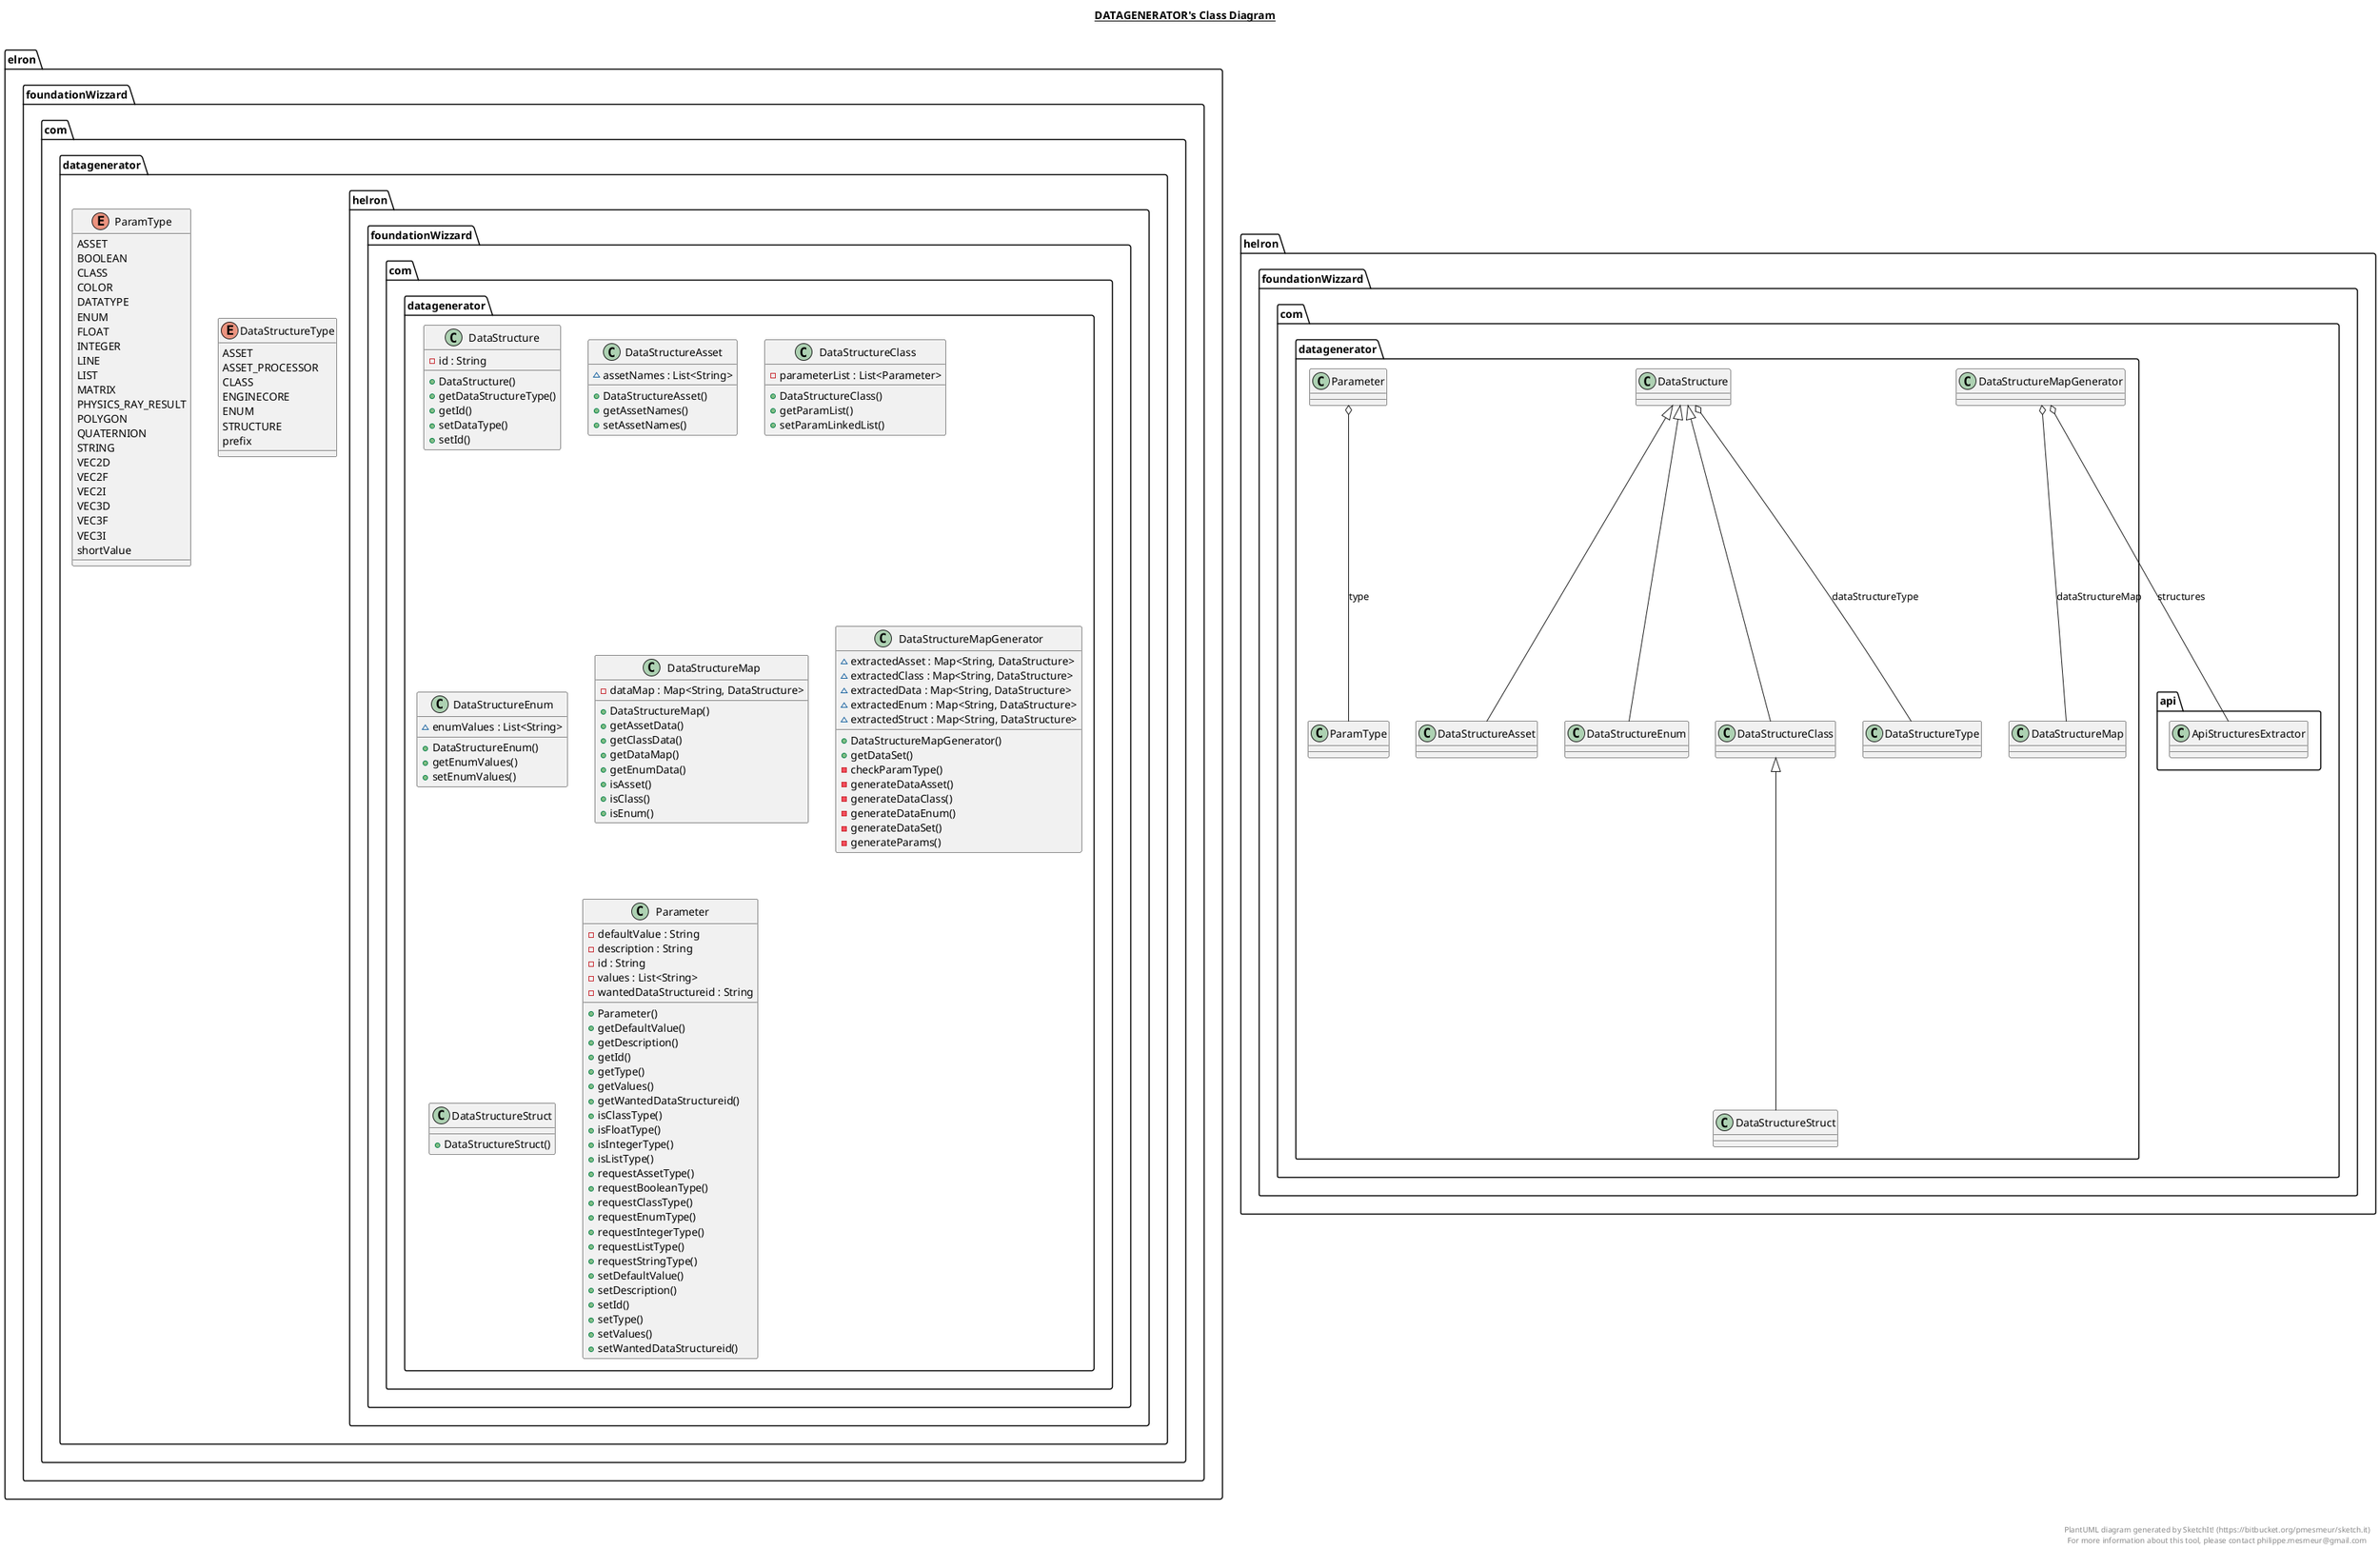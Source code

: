 @startuml

title __DATAGENERATOR's Class Diagram__\n


    namespace elron.foundationWizzard.com {
      namespace datagenerator {
        class helron.foundationWizzard.com.datagenerator.DataStructure {
            - id : String
            + DataStructure()
            + getDataStructureType()
            + getId()
            + setDataType()
            + setId()
        }
      }
    }

  


    namespace elron.foundationWizzard.com {
      namespace datagenerator {
        class helron.foundationWizzard.com.datagenerator.DataStructureAsset {
            ~ assetNames : List<String>
            + DataStructureAsset()
            + getAssetNames()
            + setAssetNames()
        }
      }
    }

  

    namespace elron.foundationWizzard.com {
      namespace datagenerator {
        class helron.foundationWizzard.com.datagenerator.DataStructureClass {
            - parameterList : List<Parameter>
            + DataStructureClass()
            + getParamList()
            + setParamLinkedList()
        }
      }
    }

  

    namespace elron.foundationWizzard.com {
      namespace datagenerator {
        class helron.foundationWizzard.com.datagenerator.DataStructureEnum {
            ~ enumValues : List<String>
            + DataStructureEnum()
            + getEnumValues()
            + setEnumValues()
        }
      }
    }

  


    namespace elron.foundationWizzard.com {
      namespace datagenerator {
        class helron.foundationWizzard.com.datagenerator.DataStructureMap {
            - dataMap : Map<String, DataStructure>
            + DataStructureMap()
            + getAssetData()
            + getClassData()
            + getDataMap()
            + getEnumData()
            + isAsset()
            + isClass()
            + isEnum()
        }
      }
    }

  

    namespace elron.foundationWizzard.com {
      namespace datagenerator {
        class helron.foundationWizzard.com.datagenerator.DataStructureMapGenerator {
            ~ extractedAsset : Map<String, DataStructure>
            ~ extractedClass : Map<String, DataStructure>
            ~ extractedData : Map<String, DataStructure>
            ~ extractedEnum : Map<String, DataStructure>
            ~ extractedStruct : Map<String, DataStructure>
            + DataStructureMapGenerator()
            + getDataSet()
            - checkParamType()
            - generateDataAsset()
            - generateDataClass()
            - generateDataEnum()
            - generateDataSet()
            - generateParams()
        }
      }
    }

  


    namespace elron.foundationWizzard.com {
      namespace datagenerator {
        class helron.foundationWizzard.com.datagenerator.DataStructureStruct {
            + DataStructureStruct()
        }
      }
    }

  


    namespace elron.foundationWizzard.com {
      namespace datagenerator {
        enum DataStructureType {
          ASSET
          ASSET_PROCESSOR
          CLASS
          ENGINECORE
          ENUM
          STRUCTURE
          prefix
        }
      }
    }

  


    namespace elron.foundationWizzard.com {
      namespace datagenerator {
        enum ParamType {
          ASSET
          BOOLEAN
          CLASS
          COLOR
          DATATYPE
          ENUM
          FLOAT
          INTEGER
          LINE
          LIST
          MATRIX
          PHYSICS_RAY_RESULT
          POLYGON
          QUATERNION
          STRING
          VEC2D
          VEC2F
          VEC2I
          VEC3D
          VEC3F
          VEC3I
          shortValue
        }
      }
    }

  


    namespace elron.foundationWizzard.com {
      namespace datagenerator {
        class helron.foundationWizzard.com.datagenerator.Parameter {
            - defaultValue : String
            - description : String
            - id : String
            - values : List<String>
            - wantedDataStructureid : String
            + Parameter()
            + getDefaultValue()
            + getDescription()
            + getId()
            + getType()
            + getValues()
            + getWantedDataStructureid()
            + isClassType()
            + isFloatType()
            + isIntegerType()
            + isListType()
            + requestAssetType()
            + requestBooleanType()
            + requestClassType()
            + requestEnumType()
            + requestIntegerType()
            + requestListType()
            + requestStringType()
            + setDefaultValue()
            + setDescription()
            + setId()
            + setType()
            + setValues()
            + setWantedDataStructureid()
        }
      }
    }

  

  helron.foundationWizzard.com.datagenerator.DataStructure o-- helron.foundationWizzard.com.datagenerator.DataStructureType : dataStructureType
  helron.foundationWizzard.com.datagenerator.DataStructureAsset -up-|> helron.foundationWizzard.com.datagenerator.DataStructure
  helron.foundationWizzard.com.datagenerator.DataStructureClass -up-|> helron.foundationWizzard.com.datagenerator.DataStructure
  helron.foundationWizzard.com.datagenerator.DataStructureEnum -up-|> helron.foundationWizzard.com.datagenerator.DataStructure
  helron.foundationWizzard.com.datagenerator.DataStructureMapGenerator o-- helron.foundationWizzard.com.datagenerator.DataStructureMap : dataStructureMap
  helron.foundationWizzard.com.datagenerator.DataStructureMapGenerator o-- helron.foundationWizzard.com.api.ApiStructuresExtractor : structures
  helron.foundationWizzard.com.datagenerator.DataStructureStruct -up-|> helron.foundationWizzard.com.datagenerator.DataStructureClass
  helron.foundationWizzard.com.datagenerator.Parameter o-- helron.foundationWizzard.com.datagenerator.ParamType : type


right footer


PlantUML diagram generated by SketchIt! (https://bitbucket.org/pmesmeur/sketch.it)
For more information about this tool, please contact philippe.mesmeur@gmail.com
endfooter

@enduml
